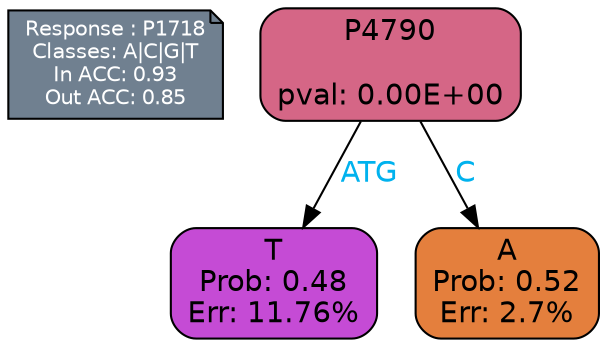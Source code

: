 digraph Tree {
node [shape=box, style="filled, rounded", color="black", fontname=helvetica] ;
graph [ranksep=equally, splines=polylines, bgcolor=transparent, dpi=600] ;
edge [fontname=helvetica] ;
LEGEND [label="Response : P1718
Classes: A|C|G|T
In ACC: 0.93
Out ACC: 0.85
",shape=note,align=left,style=filled,fillcolor="slategray",fontcolor="white",fontsize=10];1 [label="P4790

pval: 0.00E+00", fillcolor="#d56686"] ;
2 [label="T
Prob: 0.48
Err: 11.76%", fillcolor="#c54bd5"] ;
3 [label="A
Prob: 0.52
Err: 2.7%", fillcolor="#e47f3d"] ;
1 -> 2 [label="ATG",fontcolor=deepskyblue2] ;
1 -> 3 [label="C",fontcolor=deepskyblue2] ;
{rank = same; 2;3;}{rank = same; LEGEND;1;}}